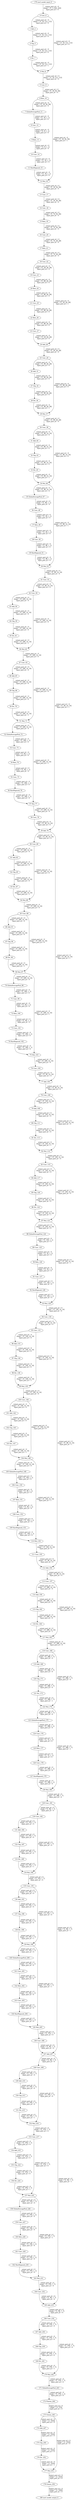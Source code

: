 strict digraph  {
"0 Conv_0" [id=0, type=Conv];
"1 Add_2" [id=1, type=Add];
"2 Clip_5" [id=2, type=Clip];
"3 Div_7" [id=3, type=Div];
"4 Mul_8" [id=4, type=Mul];
"5 Conv_9" [id=5, type=Conv];
"6 Relu_10" [id=6, type=Relu];
"7 GlobalAveragePool_11" [id=7, type=GlobalAveragePool];
"8 Conv_12" [id=8, type=Conv];
"9 Relu_13" [id=9, type=Relu];
"10 Conv_14" [id=10, type=Conv];
"11 HardSigmoid_15" [id=11, type=HardSigmoid];
"12 Mul_16" [id=12, type=Mul];
"13 Conv_17" [id=13, type=Conv];
"14 Conv_18" [id=14, type=Conv];
"15 Relu_19" [id=15, type=Relu];
"16 Conv_20" [id=16, type=Conv];
"17 Relu_21" [id=17, type=Relu];
"18 Conv_22" [id=18, type=Conv];
"19 Conv_23" [id=19, type=Conv];
"20 Relu_24" [id=20, type=Relu];
"21 Conv_25" [id=21, type=Conv];
"22 Relu_26" [id=22, type=Relu];
"23 Conv_27" [id=23, type=Conv];
"24 Add_28" [id=24, type=Add];
"25 Conv_29" [id=25, type=Conv];
"26 Add_31" [id=26, type=Add];
"27 Clip_34" [id=27, type=Clip];
"28 Div_36" [id=28, type=Div];
"29 Mul_37" [id=29, type=Mul];
"30 Conv_38" [id=30, type=Conv];
"31 Add_40" [id=31, type=Add];
"32 Clip_43" [id=32, type=Clip];
"33 Div_45" [id=33, type=Div];
"34 Mul_46" [id=34, type=Mul];
"35 GlobalAveragePool_47" [id=35, type=GlobalAveragePool];
"36 Conv_48" [id=36, type=Conv];
"37 Relu_49" [id=37, type=Relu];
"38 Conv_50" [id=38, type=Conv];
"39 HardSigmoid_51" [id=39, type=HardSigmoid];
"40 Mul_52" [id=40, type=Mul];
"41 Conv_53" [id=41, type=Conv];
"42 Conv_54" [id=42, type=Conv];
"43 Add_56" [id=43, type=Add];
"44 Clip_59" [id=44, type=Clip];
"45 Div_61" [id=45, type=Div];
"46 Mul_62" [id=46, type=Mul];
"47 Conv_63" [id=47, type=Conv];
"48 Add_65" [id=48, type=Add];
"49 Clip_68" [id=49, type=Clip];
"50 Div_70" [id=50, type=Div];
"51 Mul_71" [id=51, type=Mul];
"52 GlobalAveragePool_72" [id=52, type=GlobalAveragePool];
"53 Conv_73" [id=53, type=Conv];
"54 Relu_74" [id=54, type=Relu];
"55 Conv_75" [id=55, type=Conv];
"56 HardSigmoid_76" [id=56, type=HardSigmoid];
"57 Mul_77" [id=57, type=Mul];
"58 Conv_78" [id=58, type=Conv];
"59 Add_79" [id=59, type=Add];
"60 Conv_80" [id=60, type=Conv];
"61 Add_82" [id=61, type=Add];
"62 Clip_85" [id=62, type=Clip];
"63 Div_87" [id=63, type=Div];
"64 Mul_88" [id=64, type=Mul];
"65 Conv_89" [id=65, type=Conv];
"66 Add_91" [id=66, type=Add];
"67 Clip_94" [id=67, type=Clip];
"68 Div_96" [id=68, type=Div];
"69 Mul_97" [id=69, type=Mul];
"70 GlobalAveragePool_98" [id=70, type=GlobalAveragePool];
"71 Conv_99" [id=71, type=Conv];
"72 Relu_100" [id=72, type=Relu];
"73 Conv_101" [id=73, type=Conv];
"74 HardSigmoid_102" [id=74, type=HardSigmoid];
"75 Mul_103" [id=75, type=Mul];
"76 Conv_104" [id=76, type=Conv];
"77 Add_105" [id=77, type=Add];
"78 Conv_106" [id=78, type=Conv];
"79 Add_108" [id=79, type=Add];
"80 Clip_111" [id=80, type=Clip];
"81 Div_113" [id=81, type=Div];
"82 Mul_114" [id=82, type=Mul];
"83 Conv_115" [id=83, type=Conv];
"84 Add_117" [id=84, type=Add];
"85 Clip_120" [id=85, type=Clip];
"86 Div_122" [id=86, type=Div];
"87 Mul_123" [id=87, type=Mul];
"88 GlobalAveragePool_124" [id=88, type=GlobalAveragePool];
"89 Conv_125" [id=89, type=Conv];
"90 Relu_126" [id=90, type=Relu];
"91 Conv_127" [id=91, type=Conv];
"92 HardSigmoid_128" [id=92, type=HardSigmoid];
"93 Mul_129" [id=93, type=Mul];
"94 Conv_130" [id=94, type=Conv];
"95 Conv_131" [id=95, type=Conv];
"96 Add_133" [id=96, type=Add];
"97 Clip_136" [id=97, type=Clip];
"98 Div_138" [id=98, type=Div];
"99 Mul_139" [id=99, type=Mul];
"100 Conv_140" [id=100, type=Conv];
"101 Add_142" [id=101, type=Add];
"102 Clip_145" [id=102, type=Clip];
"103 Div_147" [id=103, type=Div];
"104 Mul_148" [id=104, type=Mul];
"105 GlobalAveragePool_149" [id=105, type=GlobalAveragePool];
"106 Conv_150" [id=106, type=Conv];
"107 Relu_151" [id=107, type=Relu];
"108 Conv_152" [id=108, type=Conv];
"109 HardSigmoid_153" [id=109, type=HardSigmoid];
"110 Mul_154" [id=110, type=Mul];
"111 Conv_155" [id=111, type=Conv];
"112 Add_156" [id=112, type=Add];
"113 Conv_157" [id=113, type=Conv];
"114 Add_159" [id=114, type=Add];
"115 Clip_162" [id=115, type=Clip];
"116 Div_164" [id=116, type=Div];
"117 Mul_165" [id=117, type=Mul];
"118 Conv_166" [id=118, type=Conv];
"119 Add_168" [id=119, type=Add];
"120 Clip_171" [id=120, type=Clip];
"121 Div_173" [id=121, type=Div];
"122 Mul_174" [id=122, type=Mul];
"123 GlobalAveragePool_175" [id=123, type=GlobalAveragePool];
"124 Conv_176" [id=124, type=Conv];
"125 Relu_177" [id=125, type=Relu];
"126 Conv_178" [id=126, type=Conv];
"127 HardSigmoid_179" [id=127, type=HardSigmoid];
"128 Mul_180" [id=128, type=Mul];
"129 Conv_181" [id=129, type=Conv];
"130 Conv_182" [id=130, type=Conv];
"131 Add_184" [id=131, type=Add];
"132 Clip_187" [id=132, type=Clip];
"133 Div_189" [id=133, type=Div];
"134 Mul_190" [id=134, type=Mul];
"135 Conv_191" [id=135, type=Conv];
"136 Add_193" [id=136, type=Add];
"137 Clip_196" [id=137, type=Clip];
"138 Div_198" [id=138, type=Div];
"139 Mul_199" [id=139, type=Mul];
"140 GlobalAveragePool_200" [id=140, type=GlobalAveragePool];
"141 Conv_201" [id=141, type=Conv];
"142 Relu_202" [id=142, type=Relu];
"143 Conv_203" [id=143, type=Conv];
"144 HardSigmoid_204" [id=144, type=HardSigmoid];
"145 Mul_205" [id=145, type=Mul];
"146 Conv_206" [id=146, type=Conv];
"147 Add_207" [id=147, type=Add];
"148 Conv_208" [id=148, type=Conv];
"149 Add_210" [id=149, type=Add];
"150 Clip_213" [id=150, type=Clip];
"151 Div_215" [id=151, type=Div];
"152 Mul_216" [id=152, type=Mul];
"153 Conv_217" [id=153, type=Conv];
"154 Add_219" [id=154, type=Add];
"155 Clip_222" [id=155, type=Clip];
"156 Div_224" [id=156, type=Div];
"157 Mul_225" [id=157, type=Mul];
"158 GlobalAveragePool_226" [id=158, type=GlobalAveragePool];
"159 Conv_227" [id=159, type=Conv];
"160 Relu_228" [id=160, type=Relu];
"161 Conv_229" [id=161, type=Conv];
"162 HardSigmoid_230" [id=162, type=HardSigmoid];
"163 Mul_231" [id=163, type=Mul];
"164 Conv_232" [id=164, type=Conv];
"165 Add_233" [id=165, type=Add];
"166 Conv_234" [id=166, type=Conv];
"167 Add_236" [id=167, type=Add];
"168 Clip_239" [id=168, type=Clip];
"169 Div_241" [id=169, type=Div];
"170 Mul_242" [id=170, type=Mul];
"171 GlobalAveragePool_243" [id=171, type=GlobalAveragePool];
"172 Flatten_244" [id=172, type=Flatten];
"173 Gemm_245" [id=173, type=Gemm];
"174 Add_247" [id=174, type=Add];
"175 Clip_250" [id=175, type=Clip];
"176 Div_252" [id=176, type=Div];
"177 Mul_253" [id=177, type=Mul];
"178 Gemm_254" [id=178, type=Gemm];
"179 nncf_model_input_0" [id=179, type=nncf_model_input];
"180 nncf_model_output_0" [id=180, type=nncf_model_output];
"0 Conv_0" -> "1 Add_2"  [label="output_port_id = 0 \n shape = [1, 16, 112, 112] \n input_port_id = 0 \n ", style=solid];
"0 Conv_0" -> "4 Mul_8"  [label="output_port_id = 0 \n shape = [1, 16, 112, 112] \n input_port_id = 0 \n ", style=solid];
"1 Add_2" -> "2 Clip_5"  [label="output_port_id = 0 \n shape = [1, 16, 112, 112] \n input_port_id = 0 \n ", style=solid];
"2 Clip_5" -> "3 Div_7"  [label="output_port_id = 0 \n shape = [1, 16, 112, 112] \n input_port_id = 0 \n ", style=solid];
"3 Div_7" -> "4 Mul_8"  [label="output_port_id = 0 \n shape = [1, 16, 112, 112] \n input_port_id = 1 \n ", style=solid];
"4 Mul_8" -> "5 Conv_9"  [label="output_port_id = 0 \n shape = [1, 16, 112, 112] \n input_port_id = 0 \n ", style=solid];
"5 Conv_9" -> "6 Relu_10"  [label="output_port_id = 0 \n shape = [1, 16, 56, 56] \n input_port_id = 0 \n ", style=solid];
"6 Relu_10" -> "7 GlobalAveragePool_11"  [label="output_port_id = 0 \n shape = [1, 16, 56, 56] \n input_port_id = 0 \n ", style=solid];
"6 Relu_10" -> "12 Mul_16"  [label="output_port_id = 0 \n shape = [1, 16, 56, 56] \n input_port_id = 1 \n ", style=solid];
"7 GlobalAveragePool_11" -> "8 Conv_12"  [label="output_port_id = 0 \n shape = [1, 16, 1, 1] \n input_port_id = 0 \n ", style=solid];
"8 Conv_12" -> "9 Relu_13"  [label="output_port_id = 0 \n shape = [1, 8, 1, 1] \n input_port_id = 0 \n ", style=solid];
"9 Relu_13" -> "10 Conv_14"  [label="output_port_id = 0 \n shape = [1, 8, 1, 1] \n input_port_id = 0 \n ", style=solid];
"10 Conv_14" -> "11 HardSigmoid_15"  [label="output_port_id = 0 \n shape = [1, 16, 1, 1] \n input_port_id = 0 \n ", style=solid];
"11 HardSigmoid_15" -> "12 Mul_16"  [label="output_port_id = 0 \n shape = [1, 16, 1, 1] \n input_port_id = 0 \n ", style=solid];
"12 Mul_16" -> "13 Conv_17"  [label="output_port_id = 0 \n shape = [1, 16, 56, 56] \n input_port_id = 0 \n ", style=solid];
"13 Conv_17" -> "14 Conv_18"  [label="output_port_id = 0 \n shape = [1, 16, 56, 56] \n input_port_id = 0 \n ", style=solid];
"14 Conv_18" -> "15 Relu_19"  [label="output_port_id = 0 \n shape = [1, 72, 56, 56] \n input_port_id = 0 \n ", style=solid];
"15 Relu_19" -> "16 Conv_20"  [label="output_port_id = 0 \n shape = [1, 72, 56, 56] \n input_port_id = 0 \n ", style=solid];
"16 Conv_20" -> "17 Relu_21"  [label="output_port_id = 0 \n shape = [1, 72, 28, 28] \n input_port_id = 0 \n ", style=solid];
"17 Relu_21" -> "18 Conv_22"  [label="output_port_id = 0 \n shape = [1, 72, 28, 28] \n input_port_id = 0 \n ", style=solid];
"18 Conv_22" -> "19 Conv_23"  [label="output_port_id = 0 \n shape = [1, 24, 28, 28] \n input_port_id = 0 \n ", style=solid];
"18 Conv_22" -> "24 Add_28"  [label="output_port_id = 0 \n shape = [1, 24, 28, 28] \n input_port_id = 1 \n ", style=solid];
"19 Conv_23" -> "20 Relu_24"  [label="output_port_id = 0 \n shape = [1, 88, 28, 28] \n input_port_id = 0 \n ", style=solid];
"20 Relu_24" -> "21 Conv_25"  [label="output_port_id = 0 \n shape = [1, 88, 28, 28] \n input_port_id = 0 \n ", style=solid];
"21 Conv_25" -> "22 Relu_26"  [label="output_port_id = 0 \n shape = [1, 88, 28, 28] \n input_port_id = 0 \n ", style=solid];
"22 Relu_26" -> "23 Conv_27"  [label="output_port_id = 0 \n shape = [1, 88, 28, 28] \n input_port_id = 0 \n ", style=solid];
"23 Conv_27" -> "24 Add_28"  [label="output_port_id = 0 \n shape = [1, 24, 28, 28] \n input_port_id = 0 \n ", style=solid];
"24 Add_28" -> "25 Conv_29"  [label="output_port_id = 0 \n shape = [1, 24, 28, 28] \n input_port_id = 0 \n ", style=solid];
"25 Conv_29" -> "26 Add_31"  [label="output_port_id = 0 \n shape = [1, 96, 28, 28] \n input_port_id = 0 \n ", style=solid];
"25 Conv_29" -> "29 Mul_37"  [label="output_port_id = 0 \n shape = [1, 96, 28, 28] \n input_port_id = 0 \n ", style=solid];
"26 Add_31" -> "27 Clip_34"  [label="output_port_id = 0 \n shape = [1, 96, 28, 28] \n input_port_id = 0 \n ", style=solid];
"27 Clip_34" -> "28 Div_36"  [label="output_port_id = 0 \n shape = [1, 96, 28, 28] \n input_port_id = 0 \n ", style=solid];
"28 Div_36" -> "29 Mul_37"  [label="output_port_id = 0 \n shape = [1, 96, 28, 28] \n input_port_id = 1 \n ", style=solid];
"29 Mul_37" -> "30 Conv_38"  [label="output_port_id = 0 \n shape = [1, 96, 28, 28] \n input_port_id = 0 \n ", style=solid];
"30 Conv_38" -> "31 Add_40"  [label="output_port_id = 0 \n shape = [1, 96, 14, 14] \n input_port_id = 0 \n ", style=solid];
"30 Conv_38" -> "34 Mul_46"  [label="output_port_id = 0 \n shape = [1, 96, 14, 14] \n input_port_id = 0 \n ", style=solid];
"31 Add_40" -> "32 Clip_43"  [label="output_port_id = 0 \n shape = [1, 96, 14, 14] \n input_port_id = 0 \n ", style=solid];
"32 Clip_43" -> "33 Div_45"  [label="output_port_id = 0 \n shape = [1, 96, 14, 14] \n input_port_id = 0 \n ", style=solid];
"33 Div_45" -> "34 Mul_46"  [label="output_port_id = 0 \n shape = [1, 96, 14, 14] \n input_port_id = 1 \n ", style=solid];
"34 Mul_46" -> "35 GlobalAveragePool_47"  [label="output_port_id = 0 \n shape = [1, 96, 14, 14] \n input_port_id = 0 \n ", style=solid];
"34 Mul_46" -> "40 Mul_52"  [label="output_port_id = 0 \n shape = [1, 96, 14, 14] \n input_port_id = 1 \n ", style=solid];
"35 GlobalAveragePool_47" -> "36 Conv_48"  [label="output_port_id = 0 \n shape = [1, 96, 1, 1] \n input_port_id = 0 \n ", style=solid];
"36 Conv_48" -> "37 Relu_49"  [label="output_port_id = 0 \n shape = [1, 24, 1, 1] \n input_port_id = 0 \n ", style=solid];
"37 Relu_49" -> "38 Conv_50"  [label="output_port_id = 0 \n shape = [1, 24, 1, 1] \n input_port_id = 0 \n ", style=solid];
"38 Conv_50" -> "39 HardSigmoid_51"  [label="output_port_id = 0 \n shape = [1, 96, 1, 1] \n input_port_id = 0 \n ", style=solid];
"39 HardSigmoid_51" -> "40 Mul_52"  [label="output_port_id = 0 \n shape = [1, 96, 1, 1] \n input_port_id = 0 \n ", style=solid];
"40 Mul_52" -> "41 Conv_53"  [label="output_port_id = 0 \n shape = [1, 96, 14, 14] \n input_port_id = 0 \n ", style=solid];
"41 Conv_53" -> "42 Conv_54"  [label="output_port_id = 0 \n shape = [1, 40, 14, 14] \n input_port_id = 0 \n ", style=solid];
"41 Conv_53" -> "59 Add_79"  [label="output_port_id = 0 \n shape = [1, 40, 14, 14] \n input_port_id = 1 \n ", style=solid];
"42 Conv_54" -> "43 Add_56"  [label="output_port_id = 0 \n shape = [1, 240, 14, 14] \n input_port_id = 0 \n ", style=solid];
"42 Conv_54" -> "46 Mul_62"  [label="output_port_id = 0 \n shape = [1, 240, 14, 14] \n input_port_id = 0 \n ", style=solid];
"43 Add_56" -> "44 Clip_59"  [label="output_port_id = 0 \n shape = [1, 240, 14, 14] \n input_port_id = 0 \n ", style=solid];
"44 Clip_59" -> "45 Div_61"  [label="output_port_id = 0 \n shape = [1, 240, 14, 14] \n input_port_id = 0 \n ", style=solid];
"45 Div_61" -> "46 Mul_62"  [label="output_port_id = 0 \n shape = [1, 240, 14, 14] \n input_port_id = 1 \n ", style=solid];
"46 Mul_62" -> "47 Conv_63"  [label="output_port_id = 0 \n shape = [1, 240, 14, 14] \n input_port_id = 0 \n ", style=solid];
"47 Conv_63" -> "48 Add_65"  [label="output_port_id = 0 \n shape = [1, 240, 14, 14] \n input_port_id = 0 \n ", style=solid];
"47 Conv_63" -> "51 Mul_71"  [label="output_port_id = 0 \n shape = [1, 240, 14, 14] \n input_port_id = 0 \n ", style=solid];
"48 Add_65" -> "49 Clip_68"  [label="output_port_id = 0 \n shape = [1, 240, 14, 14] \n input_port_id = 0 \n ", style=solid];
"49 Clip_68" -> "50 Div_70"  [label="output_port_id = 0 \n shape = [1, 240, 14, 14] \n input_port_id = 0 \n ", style=solid];
"50 Div_70" -> "51 Mul_71"  [label="output_port_id = 0 \n shape = [1, 240, 14, 14] \n input_port_id = 1 \n ", style=solid];
"51 Mul_71" -> "52 GlobalAveragePool_72"  [label="output_port_id = 0 \n shape = [1, 240, 14, 14] \n input_port_id = 0 \n ", style=solid];
"51 Mul_71" -> "57 Mul_77"  [label="output_port_id = 0 \n shape = [1, 240, 14, 14] \n input_port_id = 1 \n ", style=solid];
"52 GlobalAveragePool_72" -> "53 Conv_73"  [label="output_port_id = 0 \n shape = [1, 240, 1, 1] \n input_port_id = 0 \n ", style=solid];
"53 Conv_73" -> "54 Relu_74"  [label="output_port_id = 0 \n shape = [1, 64, 1, 1] \n input_port_id = 0 \n ", style=solid];
"54 Relu_74" -> "55 Conv_75"  [label="output_port_id = 0 \n shape = [1, 64, 1, 1] \n input_port_id = 0 \n ", style=solid];
"55 Conv_75" -> "56 HardSigmoid_76"  [label="output_port_id = 0 \n shape = [1, 240, 1, 1] \n input_port_id = 0 \n ", style=solid];
"56 HardSigmoid_76" -> "57 Mul_77"  [label="output_port_id = 0 \n shape = [1, 240, 1, 1] \n input_port_id = 0 \n ", style=solid];
"57 Mul_77" -> "58 Conv_78"  [label="output_port_id = 0 \n shape = [1, 240, 14, 14] \n input_port_id = 0 \n ", style=solid];
"58 Conv_78" -> "59 Add_79"  [label="output_port_id = 0 \n shape = [1, 40, 14, 14] \n input_port_id = 0 \n ", style=solid];
"59 Add_79" -> "60 Conv_80"  [label="output_port_id = 0 \n shape = [1, 40, 14, 14] \n input_port_id = 0 \n ", style=solid];
"59 Add_79" -> "77 Add_105"  [label="output_port_id = 0 \n shape = [1, 40, 14, 14] \n input_port_id = 1 \n ", style=solid];
"60 Conv_80" -> "61 Add_82"  [label="output_port_id = 0 \n shape = [1, 240, 14, 14] \n input_port_id = 0 \n ", style=solid];
"60 Conv_80" -> "64 Mul_88"  [label="output_port_id = 0 \n shape = [1, 240, 14, 14] \n input_port_id = 0 \n ", style=solid];
"61 Add_82" -> "62 Clip_85"  [label="output_port_id = 0 \n shape = [1, 240, 14, 14] \n input_port_id = 0 \n ", style=solid];
"62 Clip_85" -> "63 Div_87"  [label="output_port_id = 0 \n shape = [1, 240, 14, 14] \n input_port_id = 0 \n ", style=solid];
"63 Div_87" -> "64 Mul_88"  [label="output_port_id = 0 \n shape = [1, 240, 14, 14] \n input_port_id = 1 \n ", style=solid];
"64 Mul_88" -> "65 Conv_89"  [label="output_port_id = 0 \n shape = [1, 240, 14, 14] \n input_port_id = 0 \n ", style=solid];
"65 Conv_89" -> "66 Add_91"  [label="output_port_id = 0 \n shape = [1, 240, 14, 14] \n input_port_id = 0 \n ", style=solid];
"65 Conv_89" -> "69 Mul_97"  [label="output_port_id = 0 \n shape = [1, 240, 14, 14] \n input_port_id = 0 \n ", style=solid];
"66 Add_91" -> "67 Clip_94"  [label="output_port_id = 0 \n shape = [1, 240, 14, 14] \n input_port_id = 0 \n ", style=solid];
"67 Clip_94" -> "68 Div_96"  [label="output_port_id = 0 \n shape = [1, 240, 14, 14] \n input_port_id = 0 \n ", style=solid];
"68 Div_96" -> "69 Mul_97"  [label="output_port_id = 0 \n shape = [1, 240, 14, 14] \n input_port_id = 1 \n ", style=solid];
"69 Mul_97" -> "70 GlobalAveragePool_98"  [label="output_port_id = 0 \n shape = [1, 240, 14, 14] \n input_port_id = 0 \n ", style=solid];
"69 Mul_97" -> "75 Mul_103"  [label="output_port_id = 0 \n shape = [1, 240, 14, 14] \n input_port_id = 1 \n ", style=solid];
"70 GlobalAveragePool_98" -> "71 Conv_99"  [label="output_port_id = 0 \n shape = [1, 240, 1, 1] \n input_port_id = 0 \n ", style=solid];
"71 Conv_99" -> "72 Relu_100"  [label="output_port_id = 0 \n shape = [1, 64, 1, 1] \n input_port_id = 0 \n ", style=solid];
"72 Relu_100" -> "73 Conv_101"  [label="output_port_id = 0 \n shape = [1, 64, 1, 1] \n input_port_id = 0 \n ", style=solid];
"73 Conv_101" -> "74 HardSigmoid_102"  [label="output_port_id = 0 \n shape = [1, 240, 1, 1] \n input_port_id = 0 \n ", style=solid];
"74 HardSigmoid_102" -> "75 Mul_103"  [label="output_port_id = 0 \n shape = [1, 240, 1, 1] \n input_port_id = 0 \n ", style=solid];
"75 Mul_103" -> "76 Conv_104"  [label="output_port_id = 0 \n shape = [1, 240, 14, 14] \n input_port_id = 0 \n ", style=solid];
"76 Conv_104" -> "77 Add_105"  [label="output_port_id = 0 \n shape = [1, 40, 14, 14] \n input_port_id = 0 \n ", style=solid];
"77 Add_105" -> "78 Conv_106"  [label="output_port_id = 0 \n shape = [1, 40, 14, 14] \n input_port_id = 0 \n ", style=solid];
"78 Conv_106" -> "79 Add_108"  [label="output_port_id = 0 \n shape = [1, 120, 14, 14] \n input_port_id = 0 \n ", style=solid];
"78 Conv_106" -> "82 Mul_114"  [label="output_port_id = 0 \n shape = [1, 120, 14, 14] \n input_port_id = 0 \n ", style=solid];
"79 Add_108" -> "80 Clip_111"  [label="output_port_id = 0 \n shape = [1, 120, 14, 14] \n input_port_id = 0 \n ", style=solid];
"80 Clip_111" -> "81 Div_113"  [label="output_port_id = 0 \n shape = [1, 120, 14, 14] \n input_port_id = 0 \n ", style=solid];
"81 Div_113" -> "82 Mul_114"  [label="output_port_id = 0 \n shape = [1, 120, 14, 14] \n input_port_id = 1 \n ", style=solid];
"82 Mul_114" -> "83 Conv_115"  [label="output_port_id = 0 \n shape = [1, 120, 14, 14] \n input_port_id = 0 \n ", style=solid];
"83 Conv_115" -> "84 Add_117"  [label="output_port_id = 0 \n shape = [1, 120, 14, 14] \n input_port_id = 0 \n ", style=solid];
"83 Conv_115" -> "87 Mul_123"  [label="output_port_id = 0 \n shape = [1, 120, 14, 14] \n input_port_id = 0 \n ", style=solid];
"84 Add_117" -> "85 Clip_120"  [label="output_port_id = 0 \n shape = [1, 120, 14, 14] \n input_port_id = 0 \n ", style=solid];
"85 Clip_120" -> "86 Div_122"  [label="output_port_id = 0 \n shape = [1, 120, 14, 14] \n input_port_id = 0 \n ", style=solid];
"86 Div_122" -> "87 Mul_123"  [label="output_port_id = 0 \n shape = [1, 120, 14, 14] \n input_port_id = 1 \n ", style=solid];
"87 Mul_123" -> "88 GlobalAveragePool_124"  [label="output_port_id = 0 \n shape = [1, 120, 14, 14] \n input_port_id = 0 \n ", style=solid];
"87 Mul_123" -> "93 Mul_129"  [label="output_port_id = 0 \n shape = [1, 120, 14, 14] \n input_port_id = 1 \n ", style=solid];
"88 GlobalAveragePool_124" -> "89 Conv_125"  [label="output_port_id = 0 \n shape = [1, 120, 1, 1] \n input_port_id = 0 \n ", style=solid];
"89 Conv_125" -> "90 Relu_126"  [label="output_port_id = 0 \n shape = [1, 32, 1, 1] \n input_port_id = 0 \n ", style=solid];
"90 Relu_126" -> "91 Conv_127"  [label="output_port_id = 0 \n shape = [1, 32, 1, 1] \n input_port_id = 0 \n ", style=solid];
"91 Conv_127" -> "92 HardSigmoid_128"  [label="output_port_id = 0 \n shape = [1, 120, 1, 1] \n input_port_id = 0 \n ", style=solid];
"92 HardSigmoid_128" -> "93 Mul_129"  [label="output_port_id = 0 \n shape = [1, 120, 1, 1] \n input_port_id = 0 \n ", style=solid];
"93 Mul_129" -> "94 Conv_130"  [label="output_port_id = 0 \n shape = [1, 120, 14, 14] \n input_port_id = 0 \n ", style=solid];
"94 Conv_130" -> "95 Conv_131"  [label="output_port_id = 0 \n shape = [1, 48, 14, 14] \n input_port_id = 0 \n ", style=solid];
"94 Conv_130" -> "112 Add_156"  [label="output_port_id = 0 \n shape = [1, 48, 14, 14] \n input_port_id = 1 \n ", style=solid];
"95 Conv_131" -> "96 Add_133"  [label="output_port_id = 0 \n shape = [1, 144, 14, 14] \n input_port_id = 0 \n ", style=solid];
"95 Conv_131" -> "99 Mul_139"  [label="output_port_id = 0 \n shape = [1, 144, 14, 14] \n input_port_id = 0 \n ", style=solid];
"96 Add_133" -> "97 Clip_136"  [label="output_port_id = 0 \n shape = [1, 144, 14, 14] \n input_port_id = 0 \n ", style=solid];
"97 Clip_136" -> "98 Div_138"  [label="output_port_id = 0 \n shape = [1, 144, 14, 14] \n input_port_id = 0 \n ", style=solid];
"98 Div_138" -> "99 Mul_139"  [label="output_port_id = 0 \n shape = [1, 144, 14, 14] \n input_port_id = 1 \n ", style=solid];
"99 Mul_139" -> "100 Conv_140"  [label="output_port_id = 0 \n shape = [1, 144, 14, 14] \n input_port_id = 0 \n ", style=solid];
"100 Conv_140" -> "101 Add_142"  [label="output_port_id = 0 \n shape = [1, 144, 14, 14] \n input_port_id = 0 \n ", style=solid];
"100 Conv_140" -> "104 Mul_148"  [label="output_port_id = 0 \n shape = [1, 144, 14, 14] \n input_port_id = 0 \n ", style=solid];
"101 Add_142" -> "102 Clip_145"  [label="output_port_id = 0 \n shape = [1, 144, 14, 14] \n input_port_id = 0 \n ", style=solid];
"102 Clip_145" -> "103 Div_147"  [label="output_port_id = 0 \n shape = [1, 144, 14, 14] \n input_port_id = 0 \n ", style=solid];
"103 Div_147" -> "104 Mul_148"  [label="output_port_id = 0 \n shape = [1, 144, 14, 14] \n input_port_id = 1 \n ", style=solid];
"104 Mul_148" -> "105 GlobalAveragePool_149"  [label="output_port_id = 0 \n shape = [1, 144, 14, 14] \n input_port_id = 0 \n ", style=solid];
"104 Mul_148" -> "110 Mul_154"  [label="output_port_id = 0 \n shape = [1, 144, 14, 14] \n input_port_id = 1 \n ", style=solid];
"105 GlobalAveragePool_149" -> "106 Conv_150"  [label="output_port_id = 0 \n shape = [1, 144, 1, 1] \n input_port_id = 0 \n ", style=solid];
"106 Conv_150" -> "107 Relu_151"  [label="output_port_id = 0 \n shape = [1, 40, 1, 1] \n input_port_id = 0 \n ", style=solid];
"107 Relu_151" -> "108 Conv_152"  [label="output_port_id = 0 \n shape = [1, 40, 1, 1] \n input_port_id = 0 \n ", style=solid];
"108 Conv_152" -> "109 HardSigmoid_153"  [label="output_port_id = 0 \n shape = [1, 144, 1, 1] \n input_port_id = 0 \n ", style=solid];
"109 HardSigmoid_153" -> "110 Mul_154"  [label="output_port_id = 0 \n shape = [1, 144, 1, 1] \n input_port_id = 0 \n ", style=solid];
"110 Mul_154" -> "111 Conv_155"  [label="output_port_id = 0 \n shape = [1, 144, 14, 14] \n input_port_id = 0 \n ", style=solid];
"111 Conv_155" -> "112 Add_156"  [label="output_port_id = 0 \n shape = [1, 48, 14, 14] \n input_port_id = 0 \n ", style=solid];
"112 Add_156" -> "113 Conv_157"  [label="output_port_id = 0 \n shape = [1, 48, 14, 14] \n input_port_id = 0 \n ", style=solid];
"113 Conv_157" -> "114 Add_159"  [label="output_port_id = 0 \n shape = [1, 288, 14, 14] \n input_port_id = 0 \n ", style=solid];
"113 Conv_157" -> "117 Mul_165"  [label="output_port_id = 0 \n shape = [1, 288, 14, 14] \n input_port_id = 0 \n ", style=solid];
"114 Add_159" -> "115 Clip_162"  [label="output_port_id = 0 \n shape = [1, 288, 14, 14] \n input_port_id = 0 \n ", style=solid];
"115 Clip_162" -> "116 Div_164"  [label="output_port_id = 0 \n shape = [1, 288, 14, 14] \n input_port_id = 0 \n ", style=solid];
"116 Div_164" -> "117 Mul_165"  [label="output_port_id = 0 \n shape = [1, 288, 14, 14] \n input_port_id = 1 \n ", style=solid];
"117 Mul_165" -> "118 Conv_166"  [label="output_port_id = 0 \n shape = [1, 288, 14, 14] \n input_port_id = 0 \n ", style=solid];
"118 Conv_166" -> "119 Add_168"  [label="output_port_id = 0 \n shape = [1, 288, 7, 7] \n input_port_id = 0 \n ", style=solid];
"118 Conv_166" -> "122 Mul_174"  [label="output_port_id = 0 \n shape = [1, 288, 7, 7] \n input_port_id = 0 \n ", style=solid];
"119 Add_168" -> "120 Clip_171"  [label="output_port_id = 0 \n shape = [1, 288, 7, 7] \n input_port_id = 0 \n ", style=solid];
"120 Clip_171" -> "121 Div_173"  [label="output_port_id = 0 \n shape = [1, 288, 7, 7] \n input_port_id = 0 \n ", style=solid];
"121 Div_173" -> "122 Mul_174"  [label="output_port_id = 0 \n shape = [1, 288, 7, 7] \n input_port_id = 1 \n ", style=solid];
"122 Mul_174" -> "123 GlobalAveragePool_175"  [label="output_port_id = 0 \n shape = [1, 288, 7, 7] \n input_port_id = 0 \n ", style=solid];
"122 Mul_174" -> "128 Mul_180"  [label="output_port_id = 0 \n shape = [1, 288, 7, 7] \n input_port_id = 1 \n ", style=solid];
"123 GlobalAveragePool_175" -> "124 Conv_176"  [label="output_port_id = 0 \n shape = [1, 288, 1, 1] \n input_port_id = 0 \n ", style=solid];
"124 Conv_176" -> "125 Relu_177"  [label="output_port_id = 0 \n shape = [1, 72, 1, 1] \n input_port_id = 0 \n ", style=solid];
"125 Relu_177" -> "126 Conv_178"  [label="output_port_id = 0 \n shape = [1, 72, 1, 1] \n input_port_id = 0 \n ", style=solid];
"126 Conv_178" -> "127 HardSigmoid_179"  [label="output_port_id = 0 \n shape = [1, 288, 1, 1] \n input_port_id = 0 \n ", style=solid];
"127 HardSigmoid_179" -> "128 Mul_180"  [label="output_port_id = 0 \n shape = [1, 288, 1, 1] \n input_port_id = 0 \n ", style=solid];
"128 Mul_180" -> "129 Conv_181"  [label="output_port_id = 0 \n shape = [1, 288, 7, 7] \n input_port_id = 0 \n ", style=solid];
"129 Conv_181" -> "130 Conv_182"  [label="output_port_id = 0 \n shape = [1, 96, 7, 7] \n input_port_id = 0 \n ", style=solid];
"129 Conv_181" -> "147 Add_207"  [label="output_port_id = 0 \n shape = [1, 96, 7, 7] \n input_port_id = 1 \n ", style=solid];
"130 Conv_182" -> "131 Add_184"  [label="output_port_id = 0 \n shape = [1, 576, 7, 7] \n input_port_id = 0 \n ", style=solid];
"130 Conv_182" -> "134 Mul_190"  [label="output_port_id = 0 \n shape = [1, 576, 7, 7] \n input_port_id = 0 \n ", style=solid];
"131 Add_184" -> "132 Clip_187"  [label="output_port_id = 0 \n shape = [1, 576, 7, 7] \n input_port_id = 0 \n ", style=solid];
"132 Clip_187" -> "133 Div_189"  [label="output_port_id = 0 \n shape = [1, 576, 7, 7] \n input_port_id = 0 \n ", style=solid];
"133 Div_189" -> "134 Mul_190"  [label="output_port_id = 0 \n shape = [1, 576, 7, 7] \n input_port_id = 1 \n ", style=solid];
"134 Mul_190" -> "135 Conv_191"  [label="output_port_id = 0 \n shape = [1, 576, 7, 7] \n input_port_id = 0 \n ", style=solid];
"135 Conv_191" -> "136 Add_193"  [label="output_port_id = 0 \n shape = [1, 576, 7, 7] \n input_port_id = 0 \n ", style=solid];
"135 Conv_191" -> "139 Mul_199"  [label="output_port_id = 0 \n shape = [1, 576, 7, 7] \n input_port_id = 0 \n ", style=solid];
"136 Add_193" -> "137 Clip_196"  [label="output_port_id = 0 \n shape = [1, 576, 7, 7] \n input_port_id = 0 \n ", style=solid];
"137 Clip_196" -> "138 Div_198"  [label="output_port_id = 0 \n shape = [1, 576, 7, 7] \n input_port_id = 0 \n ", style=solid];
"138 Div_198" -> "139 Mul_199"  [label="output_port_id = 0 \n shape = [1, 576, 7, 7] \n input_port_id = 1 \n ", style=solid];
"139 Mul_199" -> "140 GlobalAveragePool_200"  [label="output_port_id = 0 \n shape = [1, 576, 7, 7] \n input_port_id = 0 \n ", style=solid];
"139 Mul_199" -> "145 Mul_205"  [label="output_port_id = 0 \n shape = [1, 576, 7, 7] \n input_port_id = 1 \n ", style=solid];
"140 GlobalAveragePool_200" -> "141 Conv_201"  [label="output_port_id = 0 \n shape = [1, 576, 1, 1] \n input_port_id = 0 \n ", style=solid];
"141 Conv_201" -> "142 Relu_202"  [label="output_port_id = 0 \n shape = [1, 144, 1, 1] \n input_port_id = 0 \n ", style=solid];
"142 Relu_202" -> "143 Conv_203"  [label="output_port_id = 0 \n shape = [1, 144, 1, 1] \n input_port_id = 0 \n ", style=solid];
"143 Conv_203" -> "144 HardSigmoid_204"  [label="output_port_id = 0 \n shape = [1, 576, 1, 1] \n input_port_id = 0 \n ", style=solid];
"144 HardSigmoid_204" -> "145 Mul_205"  [label="output_port_id = 0 \n shape = [1, 576, 1, 1] \n input_port_id = 0 \n ", style=solid];
"145 Mul_205" -> "146 Conv_206"  [label="output_port_id = 0 \n shape = [1, 576, 7, 7] \n input_port_id = 0 \n ", style=solid];
"146 Conv_206" -> "147 Add_207"  [label="output_port_id = 0 \n shape = [1, 96, 7, 7] \n input_port_id = 0 \n ", style=solid];
"147 Add_207" -> "148 Conv_208"  [label="output_port_id = 0 \n shape = [1, 96, 7, 7] \n input_port_id = 0 \n ", style=solid];
"147 Add_207" -> "165 Add_233"  [label="output_port_id = 0 \n shape = [1, 96, 7, 7] \n input_port_id = 1 \n ", style=solid];
"148 Conv_208" -> "149 Add_210"  [label="output_port_id = 0 \n shape = [1, 576, 7, 7] \n input_port_id = 0 \n ", style=solid];
"148 Conv_208" -> "152 Mul_216"  [label="output_port_id = 0 \n shape = [1, 576, 7, 7] \n input_port_id = 0 \n ", style=solid];
"149 Add_210" -> "150 Clip_213"  [label="output_port_id = 0 \n shape = [1, 576, 7, 7] \n input_port_id = 0 \n ", style=solid];
"150 Clip_213" -> "151 Div_215"  [label="output_port_id = 0 \n shape = [1, 576, 7, 7] \n input_port_id = 0 \n ", style=solid];
"151 Div_215" -> "152 Mul_216"  [label="output_port_id = 0 \n shape = [1, 576, 7, 7] \n input_port_id = 1 \n ", style=solid];
"152 Mul_216" -> "153 Conv_217"  [label="output_port_id = 0 \n shape = [1, 576, 7, 7] \n input_port_id = 0 \n ", style=solid];
"153 Conv_217" -> "154 Add_219"  [label="output_port_id = 0 \n shape = [1, 576, 7, 7] \n input_port_id = 0 \n ", style=solid];
"153 Conv_217" -> "157 Mul_225"  [label="output_port_id = 0 \n shape = [1, 576, 7, 7] \n input_port_id = 0 \n ", style=solid];
"154 Add_219" -> "155 Clip_222"  [label="output_port_id = 0 \n shape = [1, 576, 7, 7] \n input_port_id = 0 \n ", style=solid];
"155 Clip_222" -> "156 Div_224"  [label="output_port_id = 0 \n shape = [1, 576, 7, 7] \n input_port_id = 0 \n ", style=solid];
"156 Div_224" -> "157 Mul_225"  [label="output_port_id = 0 \n shape = [1, 576, 7, 7] \n input_port_id = 1 \n ", style=solid];
"157 Mul_225" -> "158 GlobalAveragePool_226"  [label="output_port_id = 0 \n shape = [1, 576, 7, 7] \n input_port_id = 0 \n ", style=solid];
"157 Mul_225" -> "163 Mul_231"  [label="output_port_id = 0 \n shape = [1, 576, 7, 7] \n input_port_id = 1 \n ", style=solid];
"158 GlobalAveragePool_226" -> "159 Conv_227"  [label="output_port_id = 0 \n shape = [1, 576, 1, 1] \n input_port_id = 0 \n ", style=solid];
"159 Conv_227" -> "160 Relu_228"  [label="output_port_id = 0 \n shape = [1, 144, 1, 1] \n input_port_id = 0 \n ", style=solid];
"160 Relu_228" -> "161 Conv_229"  [label="output_port_id = 0 \n shape = [1, 144, 1, 1] \n input_port_id = 0 \n ", style=solid];
"161 Conv_229" -> "162 HardSigmoid_230"  [label="output_port_id = 0 \n shape = [1, 576, 1, 1] \n input_port_id = 0 \n ", style=solid];
"162 HardSigmoid_230" -> "163 Mul_231"  [label="output_port_id = 0 \n shape = [1, 576, 1, 1] \n input_port_id = 0 \n ", style=solid];
"163 Mul_231" -> "164 Conv_232"  [label="output_port_id = 0 \n shape = [1, 576, 7, 7] \n input_port_id = 0 \n ", style=solid];
"164 Conv_232" -> "165 Add_233"  [label="output_port_id = 0 \n shape = [1, 96, 7, 7] \n input_port_id = 0 \n ", style=solid];
"165 Add_233" -> "166 Conv_234"  [label="output_port_id = 0 \n shape = [1, 96, 7, 7] \n input_port_id = 0 \n ", style=solid];
"166 Conv_234" -> "167 Add_236"  [label="output_port_id = 0 \n shape = [1, 576, 7, 7] \n input_port_id = 0 \n ", style=solid];
"166 Conv_234" -> "170 Mul_242"  [label="output_port_id = 0 \n shape = [1, 576, 7, 7] \n input_port_id = 0 \n ", style=solid];
"167 Add_236" -> "168 Clip_239"  [label="output_port_id = 0 \n shape = [1, 576, 7, 7] \n input_port_id = 0 \n ", style=solid];
"168 Clip_239" -> "169 Div_241"  [label="output_port_id = 0 \n shape = [1, 576, 7, 7] \n input_port_id = 0 \n ", style=solid];
"169 Div_241" -> "170 Mul_242"  [label="output_port_id = 0 \n shape = [1, 576, 7, 7] \n input_port_id = 1 \n ", style=solid];
"170 Mul_242" -> "171 GlobalAveragePool_243"  [label="output_port_id = 0 \n shape = [1, 576, 7, 7] \n input_port_id = 0 \n ", style=solid];
"171 GlobalAveragePool_243" -> "172 Flatten_244"  [label="output_port_id = 0 \n shape = [1, 576, 1, 1] \n input_port_id = 0 \n ", style=solid];
"172 Flatten_244" -> "173 Gemm_245"  [label="output_port_id = 0 \n shape = [1, 576] \n input_port_id = 0 \n ", style=solid];
"173 Gemm_245" -> "174 Add_247"  [label="output_port_id = 0 \n shape = [1, 1024] \n input_port_id = 0 \n ", style=solid];
"173 Gemm_245" -> "177 Mul_253"  [label="output_port_id = 0 \n shape = [1, 1024] \n input_port_id = 0 \n ", style=solid];
"174 Add_247" -> "175 Clip_250"  [label="output_port_id = 0 \n shape = [1, 1024] \n input_port_id = 0 \n ", style=solid];
"175 Clip_250" -> "176 Div_252"  [label="output_port_id = 0 \n shape = [1, 1024] \n input_port_id = 0 \n ", style=solid];
"176 Div_252" -> "177 Mul_253"  [label="output_port_id = 0 \n shape = [1, 1024] \n input_port_id = 1 \n ", style=solid];
"177 Mul_253" -> "178 Gemm_254"  [label="output_port_id = 0 \n shape = [1, 1024] \n input_port_id = 0 \n ", style=solid];
"178 Gemm_254" -> "180 nncf_model_output_0"  [label="output_port_id = 0 \n shape = [1, 1000] \n input_port_id = 0 \n ", style=solid];
"179 nncf_model_input_0" -> "0 Conv_0"  [label="output_port_id = 0 \n shape = [1, 3, 224, 224] \n input_port_id = 0 \n ", style=solid];
}
